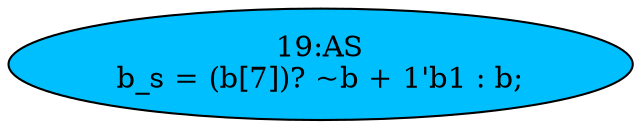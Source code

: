 strict digraph "" {
	node [label="\N"];
	"19:AS"	[ast="<pyverilog.vparser.ast.Assign object at 0x7f5db35faf10>",
		def_var="['b_s']",
		fillcolor=deepskyblue,
		label="19:AS
b_s = (b[7])? ~b + 1'b1 : b;",
		statements="[]",
		style=filled,
		typ=Assign,
		use_var="['b', 'b', 'b']"];
}
